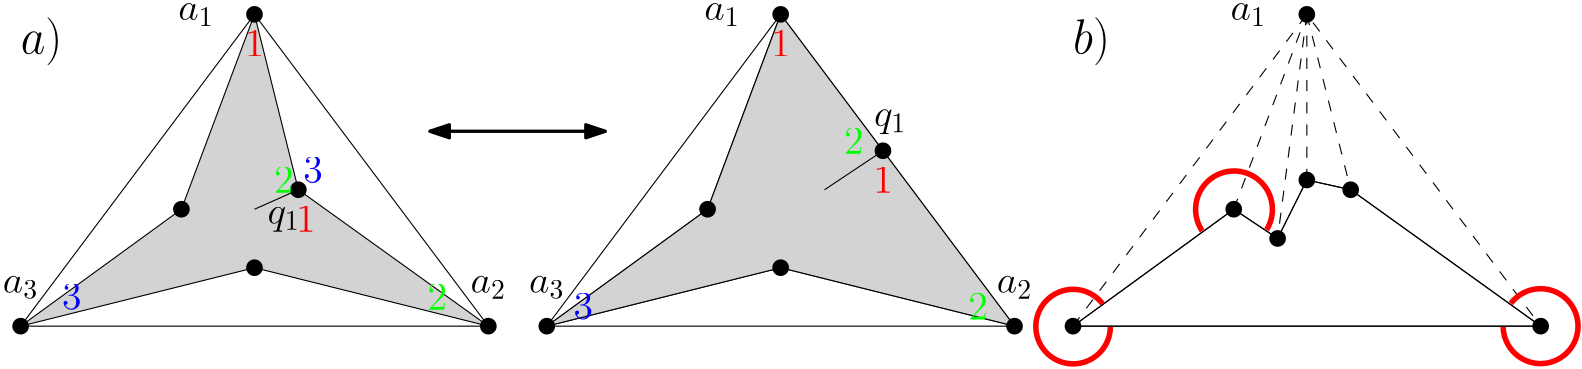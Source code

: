 <?xml version="1.0"?>
<!DOCTYPE ipe SYSTEM "ipe.dtd">
<ipe version="70206" creator="Ipe 7.2.7">
<info created="D:20190702111832" modified="D:20190716181104"/>
<ipestyle name="basic">
<symbol name="arrow/arc(spx)">
<path stroke="sym-stroke" fill="sym-stroke" pen="sym-pen">
0 0 m
-1 0.333 l
-1 -0.333 l
h
</path>
</symbol>
<symbol name="arrow/farc(spx)">
<path stroke="sym-stroke" fill="white" pen="sym-pen">
0 0 m
-1 0.333 l
-1 -0.333 l
h
</path>
</symbol>
<symbol name="arrow/ptarc(spx)">
<path stroke="sym-stroke" fill="sym-stroke" pen="sym-pen">
0 0 m
-1 0.333 l
-0.8 0 l
-1 -0.333 l
h
</path>
</symbol>
<symbol name="arrow/fptarc(spx)">
<path stroke="sym-stroke" fill="white" pen="sym-pen">
0 0 m
-1 0.333 l
-0.8 0 l
-1 -0.333 l
h
</path>
</symbol>
<symbol name="mark/circle(sx)" transformations="translations">
<path fill="sym-stroke">
0.6 0 0 0.6 0 0 e
0.4 0 0 0.4 0 0 e
</path>
</symbol>
<symbol name="mark/disk(sx)" transformations="translations">
<path fill="sym-stroke">
0.6 0 0 0.6 0 0 e
</path>
</symbol>
<symbol name="mark/fdisk(sfx)" transformations="translations">
<group>
<path fill="sym-fill">
0.5 0 0 0.5 0 0 e
</path>
<path fill="sym-stroke" fillrule="eofill">
0.6 0 0 0.6 0 0 e
0.4 0 0 0.4 0 0 e
</path>
</group>
</symbol>
<symbol name="mark/box(sx)" transformations="translations">
<path fill="sym-stroke" fillrule="eofill">
-0.6 -0.6 m
0.6 -0.6 l
0.6 0.6 l
-0.6 0.6 l
h
-0.4 -0.4 m
0.4 -0.4 l
0.4 0.4 l
-0.4 0.4 l
h
</path>
</symbol>
<symbol name="mark/square(sx)" transformations="translations">
<path fill="sym-stroke">
-0.6 -0.6 m
0.6 -0.6 l
0.6 0.6 l
-0.6 0.6 l
h
</path>
</symbol>
<symbol name="mark/fsquare(sfx)" transformations="translations">
<group>
<path fill="sym-fill">
-0.5 -0.5 m
0.5 -0.5 l
0.5 0.5 l
-0.5 0.5 l
h
</path>
<path fill="sym-stroke" fillrule="eofill">
-0.6 -0.6 m
0.6 -0.6 l
0.6 0.6 l
-0.6 0.6 l
h
-0.4 -0.4 m
0.4 -0.4 l
0.4 0.4 l
-0.4 0.4 l
h
</path>
</group>
</symbol>
<symbol name="mark/cross(sx)" transformations="translations">
<group>
<path fill="sym-stroke">
-0.43 -0.57 m
0.57 0.43 l
0.43 0.57 l
-0.57 -0.43 l
h
</path>
<path fill="sym-stroke">
-0.43 0.57 m
0.57 -0.43 l
0.43 -0.57 l
-0.57 0.43 l
h
</path>
</group>
</symbol>
<symbol name="arrow/fnormal(spx)">
<path stroke="sym-stroke" fill="white" pen="sym-pen">
0 0 m
-1 0.333 l
-1 -0.333 l
h
</path>
</symbol>
<symbol name="arrow/pointed(spx)">
<path stroke="sym-stroke" fill="sym-stroke" pen="sym-pen">
0 0 m
-1 0.333 l
-0.8 0 l
-1 -0.333 l
h
</path>
</symbol>
<symbol name="arrow/fpointed(spx)">
<path stroke="sym-stroke" fill="white" pen="sym-pen">
0 0 m
-1 0.333 l
-0.8 0 l
-1 -0.333 l
h
</path>
</symbol>
<symbol name="arrow/linear(spx)">
<path stroke="sym-stroke" pen="sym-pen">
-1 0.333 m
0 0 l
-1 -0.333 l
</path>
</symbol>
<symbol name="arrow/fdouble(spx)">
<path stroke="sym-stroke" fill="white" pen="sym-pen">
0 0 m
-1 0.333 l
-1 -0.333 l
h
-1 0 m
-2 0.333 l
-2 -0.333 l
h
</path>
</symbol>
<symbol name="arrow/double(spx)">
<path stroke="sym-stroke" fill="sym-stroke" pen="sym-pen">
0 0 m
-1 0.333 l
-1 -0.333 l
h
-1 0 m
-2 0.333 l
-2 -0.333 l
h
</path>
</symbol>
<pen name="heavier" value="0.8"/>
<pen name="fat" value="1.2"/>
<pen name="ultrafat" value="2"/>
<symbolsize name="large" value="5"/>
<symbolsize name="small" value="2"/>
<symbolsize name="tiny" value="1.1"/>
<arrowsize name="large" value="10"/>
<arrowsize name="small" value="5"/>
<arrowsize name="tiny" value="3"/>
<color name="red" value="1 0 0"/>
<color name="green" value="0 1 0"/>
<color name="blue" value="0 0 1"/>
<color name="yellow" value="1 1 0"/>
<color name="orange" value="1 0.647 0"/>
<color name="gold" value="1 0.843 0"/>
<color name="purple" value="0.627 0.125 0.941"/>
<color name="gray" value="0.745"/>
<color name="brown" value="0.647 0.165 0.165"/>
<color name="navy" value="0 0 0.502"/>
<color name="pink" value="1 0.753 0.796"/>
<color name="seagreen" value="0.18 0.545 0.341"/>
<color name="turquoise" value="0.251 0.878 0.816"/>
<color name="violet" value="0.933 0.51 0.933"/>
<color name="darkblue" value="0 0 0.545"/>
<color name="darkcyan" value="0 0.545 0.545"/>
<color name="darkgray" value="0.663"/>
<color name="darkgreen" value="0 0.392 0"/>
<color name="darkmagenta" value="0.545 0 0.545"/>
<color name="darkorange" value="1 0.549 0"/>
<color name="darkred" value="0.545 0 0"/>
<color name="lightblue" value="0.678 0.847 0.902"/>
<color name="lightcyan" value="0.878 1 1"/>
<color name="lightgray" value="0.827"/>
<color name="lightgreen" value="0.565 0.933 0.565"/>
<color name="lightyellow" value="1 1 0.878"/>
<dashstyle name="dashed" value="[4] 0"/>
<dashstyle name="dotted" value="[1 3] 0"/>
<dashstyle name="dash dotted" value="[4 2 1 2] 0"/>
<dashstyle name="dash dot dotted" value="[4 2 1 2 1 2] 0"/>
<textsize name="large" value="\large"/>
<textsize name="Large" value="\Large"/>
<textsize name="LARGE" value="\LARGE"/>
<textsize name="huge" value="\huge"/>
<textsize name="Huge" value="\Huge"/>
<textsize name="small" value="\small"/>
<textsize name="footnote" value="\footnotesize"/>
<textsize name="tiny" value="\tiny"/>
<textstyle name="center" begin="\begin{center}" end="\end{center}"/>
<textstyle name="itemize" begin="\begin{itemize}" end="\end{itemize}"/>
<textstyle name="item" begin="\begin{itemize}\item{}" end="\end{itemize}"/>
<gridsize name="4 pts" value="4"/>
<gridsize name="8 pts (~3 mm)" value="8"/>
<gridsize name="16 pts (~6 mm)" value="16"/>
<gridsize name="32 pts (~12 mm)" value="32"/>
<gridsize name="10 pts (~3.5 mm)" value="10"/>
<gridsize name="20 pts (~7 mm)" value="20"/>
<gridsize name="14 pts (~5 mm)" value="14"/>
<gridsize name="28 pts (~10 mm)" value="28"/>
<gridsize name="56 pts (~20 mm)" value="56"/>
<anglesize name="90 deg" value="90"/>
<anglesize name="60 deg" value="60"/>
<anglesize name="45 deg" value="45"/>
<anglesize name="30 deg" value="30"/>
<anglesize name="22.5 deg" value="22.5"/>
<opacity name="10%" value="0.1"/>
<opacity name="30%" value="0.3"/>
<opacity name="50%" value="0.5"/>
<opacity name="75%" value="0.75"/>
<tiling name="falling" angle="-60" step="4" width="1"/>
<tiling name="rising" angle="30" step="4" width="1"/>
</ipestyle>
<page>
<layer name="alpha"/>
<view layers="alpha" active="alpha"/>
<path layer="alpha" matrix="0.65772 0 0 0.87696 7.91852 77.2789" stroke="black">
320 384 m
448 512 l
576 384 l
320 384 l
</path>
<path matrix="0.65772 0 0 0.87696 7.91852 77.2789" stroke="black" pen="fat" arrow="normal/normal" rarrow="normal/normal">
256 464 m
352 464 l
</path>
<text matrix="0.65772 0 0 0.87696 7.91852 77.2789" transformations="translations" pos="128 512" stroke="black" type="label" width="12.853" height="6.179" depth="2.15" halign="center" valign="center" size="Large" style="math">a_1</text>
<text matrix="0.65772 0 0 0.87696 113.154 -20.9406" transformations="translations" pos="128 512" stroke="black" type="label" width="12.853" height="6.179" depth="2.15" halign="center" valign="center" size="Large" style="math">a_2</text>
<text matrix="0.65772 0 0 0.87696 -55.2226 -20.9406" transformations="translations" pos="128 512" stroke="black" type="label" width="12.853" height="6.179" depth="2.15" halign="center" valign="center" size="Large" style="math">a_3
</text>
<path matrix="0.65772 0 0 0.87696 7.91852 77.2789" stroke="black" fill="lightgray">
160 512 m
120 432 l
32 384 l
160 408 l
288 384 l
184 440 l
160 512 l
</path>
<path matrix="0.65772 0 0 0.87696 7.91852 77.2789" stroke="black">
160 512 m
32 384 l
288 384 l
160 512 l
</path>
<use matrix="0.65772 0 0 0.87696 7.91852 77.2789" name="mark/disk(sx)" pos="32 384" size="large" stroke="black"/>
<use matrix="0.65772 0 0 0.87696 7.91852 77.2789" name="mark/disk(sx)" pos="120 432" size="large" stroke="black"/>
<use matrix="0.65772 0 0 0.87696 7.91852 77.2789" name="mark/disk(sx)" pos="160 512" size="large" stroke="black"/>
<use matrix="0.65772 0 0 0.87696 7.91852 77.2789" name="mark/disk(sx)" pos="184 440" size="large" stroke="black"/>
<use matrix="0.65772 0 0 0.87696 7.91852 77.2789" name="mark/disk(sx)" pos="160 408" size="large" stroke="black"/>
<use matrix="0.65772 0 0 0.87696 7.91852 77.2789" name="mark/disk(sx)" pos="288 384" size="large" stroke="black"/>
<path matrix="0.65772 0 0 0.87696 7.91852 77.2789" stroke="black">
184 440 m
160 432 l
</path>
<text matrix="0.65772 0 0 0.87696 39.4891 3.61429" transformations="translations" pos="128 512" stroke="black" type="label" width="11.708" height="6.176" depth="2.79" halign="center" valign="center" size="Large" style="math">q_1
</text>
<text matrix="0.65772 0 0 0.87696 28.9655 66.7554" transformations="translations" pos="128 512" stroke="red" type="label" width="7.024" height="9.245" depth="0" halign="center" valign="center" size="Large" style="math">1</text>
<text matrix="0.65772 0 0 0.87696 50.0126 21.1535" transformations="translations" pos="128 512" stroke="blue" type="label" width="7.024" height="9.245" depth="0" halign="center" valign="center" size="Large" style="math">3</text>
<text matrix="0.65772 0 0 0.87696 -36.8064 -24.4484" transformations="translations" pos="128 512" stroke="blue" type="label" width="7.024" height="9.245" depth="0" halign="center" valign="center" size="Large" style="math">3</text>
<text matrix="0.65772 0 0 0.87696 94.7375 -24.4484" transformations="translations" pos="128 512" stroke="green" type="label" width="7.024" height="9.245" depth="0" halign="center" valign="center" size="Large" style="math">2</text>
<text matrix="0.65772 0 0 0.87696 39.4891 17.6456" transformations="translations" pos="128 512" stroke="green" type="label" width="7.024" height="9.245" depth="0" halign="center" valign="center" size="Large" style="math">2</text>
<text matrix="0.65772 0 0 0.87696 47.3817 3.61429" transformations="translations" pos="128 512" stroke="red" type="label" width="7.024" height="9.245" depth="0" halign="center" valign="center" size="Large" style="math">1</text>
<path matrix="0.65772 0 0 0.87696 197.342 77.2789" stroke="black" fill="lightgray">
160 512 m
120 432 l
32 384 l
160 408 l
288 384 l
184 440 l
160 512 l
</path>
<path matrix="0.65772 0 0 0.87696 7.91852 77.2789" stroke="black" fill="lightgray">
448 512 m
576 384 l
448 408 l
320 384 l
408 432 l
448 512 l
</path>
<use matrix="0.65772 0 0 0.87696 7.91852 77.2789" name="mark/disk(sx)" pos="448 512" size="large" stroke="black"/>
<use matrix="0.65772 0 0 0.87696 7.91852 77.2789" name="mark/disk(sx)" pos="408 432" size="large" stroke="black"/>
<use matrix="0.65772 0 0 0.87696 7.91852 77.2789" name="mark/disk(sx)" pos="320 384" size="large" stroke="black"/>
<use matrix="0.65772 0 0 0.87696 7.91852 77.2789" name="mark/disk(sx)" pos="448 408" size="large" stroke="black"/>
<use matrix="0.65772 0 0 0.87696 7.91852 77.2789" name="mark/disk(sx)" pos="576 384" size="large" stroke="black"/>
<use matrix="0.65772 0 0 0.87696 7.91852 77.2789" name="mark/disk(sx)" pos="504 456" size="large" stroke="black"/>
<path matrix="0.65772 0 0 0.87696 7.91852 77.2789" stroke="black">
504 456 m
472 440 l
472 440 l
</path>
<text matrix="0.65772 0 0 0.87696 257.852 38.6927" transformations="translations" pos="128 512" stroke="black" type="label" width="11.708" height="6.176" depth="2.79" halign="center" valign="center" size="Large" style="math">q_1</text>
<text matrix="0.65772 0 0 0.87696 255.221 17.6456" transformations="translations" pos="128 512" stroke="red" type="label" width="7.024" height="9.245" depth="0" halign="center" valign="center" size="Large" style="math">1</text>
<text matrix="0.65772 0 0 0.87696 244.698 31.677" transformations="translations" pos="128 512" stroke="green" type="label" width="7.024" height="9.245" depth="0" halign="center" valign="center" size="Large" style="math">2</text>
<text matrix="0.65772 0 0 0.87696 218.389 66.7554" transformations="translations" pos="128 512" stroke="red" type="label" width="7.024" height="9.245" depth="0" halign="center" valign="center" size="Large" style="math">1</text>
<text matrix="0.65772 0 0 0.87696 289.423 -27.9563" transformations="translations" pos="128 512" stroke="green" type="label" width="7.024" height="9.245" depth="0" halign="center" valign="center" size="Large" style="math">2</text>
<text matrix="0.65772 0 0 0.87696 147.355 -27.9563" transformations="translations" pos="128 512" stroke="blue" type="label" width="7.024" height="9.245" depth="0" halign="center" valign="center" size="Large" style="math">3</text>
<text matrix="0.65772 0 0 0.87696 134.201 -20.9406" transformations="translations" pos="128 512" stroke="black" type="label" width="12.853" height="6.179" depth="2.15" halign="center" valign="center" size="Large" style="math">a_3
</text>
<text matrix="0.65772 0 0 0.87696 197.342 77.2789" transformations="translations" pos="128 512" stroke="black" type="label" width="12.853" height="6.179" depth="2.15" halign="center" valign="center" size="Large" style="math">a_1</text>
<text matrix="0.65772 0 0 0.87696 302.577 -20.9406" transformations="translations" pos="128 512" stroke="black" type="label" width="12.853" height="6.179" depth="2.15" halign="center" valign="center" size="Large" style="math">a_2</text>
<path matrix="0.65772 0 0 0.87696 176.295 77.2789" stroke="black">
352 384 m
608 384 l
</path>
<use matrix="0.65772 0 0 0.87696 176.295 77.2789" name="mark/disk(sx)" pos="480 512" size="large" stroke="black"/>
<path matrix="0.65772 0 0 0.87696 176.295 77.2789" stroke="black" dash="dashed">
352 384 m
480 512 l
608 384 l
</path>
<path matrix="0.65772 0 0 0.87696 176.295 77.2789" stroke="black">
352 384 m
440 432 l
440 432 l
</path>
<path matrix="0.65772 0 0 0.87696 176.295 77.2789" stroke="black">
608 384 m
504 440 l
</path>
<path matrix="0.65772 0 0 0.87696 176.295 77.2789" stroke="black">
440 432 m
464 420 l
</path>
<path matrix="0.65772 0 0 0.87696 176.295 77.2789" stroke="black">
464 420 m
480 444 l
</path>
<path matrix="0.65772 0 0 0.87696 176.295 77.2789" stroke="black">
480 444 m
504 440 l
</path>
<path matrix="0.65772 0 0 0.87696 176.295 77.2789" stroke="black" dash="dashed">
440 432 m
480 512 l
</path>
<path matrix="0.65772 0 0 0.87696 176.295 77.2789" stroke="black" dash="dashed">
480 512 m
464 420 l
</path>
<path matrix="0.65772 0 0 0.87696 176.295 77.2789" stroke="black" dash="dashed">
480 444 m
480 512 l
</path>
<path matrix="0.65772 0 0 0.87696 176.295 77.2789" stroke="black" dash="dashed">
480 512 m
504 440 l
</path>
<use matrix="0.65772 0 0 0.87696 176.295 77.2789" name="mark/disk(sx)" pos="352 384" size="large" stroke="black"/>
<use matrix="0.65772 0 0 0.87696 176.295 77.2789" name="mark/disk(sx)" pos="440 432" size="large" stroke="black"/>
<use matrix="0.65772 0 0 0.87696 176.295 77.2789" name="mark/disk(sx)" pos="464 420" size="large" stroke="black"/>
<use matrix="0.65772 0 0 0.87696 176.295 77.2789" name="mark/disk(sx)" pos="480 444" size="large" stroke="black"/>
<use matrix="0.65772 0 0 0.87696 176.295 77.2789" name="mark/disk(sx)" pos="504 440" size="large" stroke="black"/>
<use matrix="0.65772 0 0 0.87696 176.295 77.2789" name="mark/disk(sx)" pos="608 384" size="large" stroke="black"/>
<text matrix="0.65772 0 0 0.87696 386.765 77.2789" transformations="translations" pos="128 512" stroke="black" type="label" width="12.853" height="6.179" depth="2.15" halign="center" valign="center" size="Large" style="math">a_1</text>
<path matrix="0.65772 0 0 0.87696 165.771 77.2789" stroke="red" pen="ultrafat">
409.374 409.374 m
51.3437 0 0 51.3437 445.68 445.68 409.374 409.374 a
</path>
<path matrix="0.65772 0 0 0.87696 165.771 77.2789" stroke="black">
368 384 m
456 432 l
480 420 l
496 444 l
520 440 l
624 384 l
368 384 l
</path>
<text matrix="0.65772 0 0 0.87696 165.771 77.2789" transformations="translations" pos="368 496" stroke="black" type="label" width="13.264" height="12.896" depth="4.29" valign="baseline" size="LARGE" style="math">b)</text>
<text matrix="0.65772 0 0 0.87696 165.771 77.2789" transformations="translations" pos="368 496" stroke="black" type="label" width="0" height="0" depth="0" valign="baseline" size="Large"></text>
<text matrix="0.65772 0 0 0.87696 -213.075 77.2789" transformations="translations" pos="368 496" stroke="black" type="label" width="14.945" height="12.896" depth="4.29" valign="baseline" size="LARGE" style="math">a)</text>
<path stroke="red" pen="ultrafat">
421.272 413.727 m
13.4185 0 0 -13.4185 407.855 413.874 418.469 422.083 a
</path>
<path stroke="red" pen="ultrafat">
565.455 422.23 m
13.4763 0 0 -13.4763 576.149 414.029 562.676 413.733 a
</path>
<path stroke="red" pen="ultrafat">
477.507 448.74 m
13.8246 0 0 13.8246 465.782 456.065 454.331 448.32 a
</path>
</page>
</ipe>
